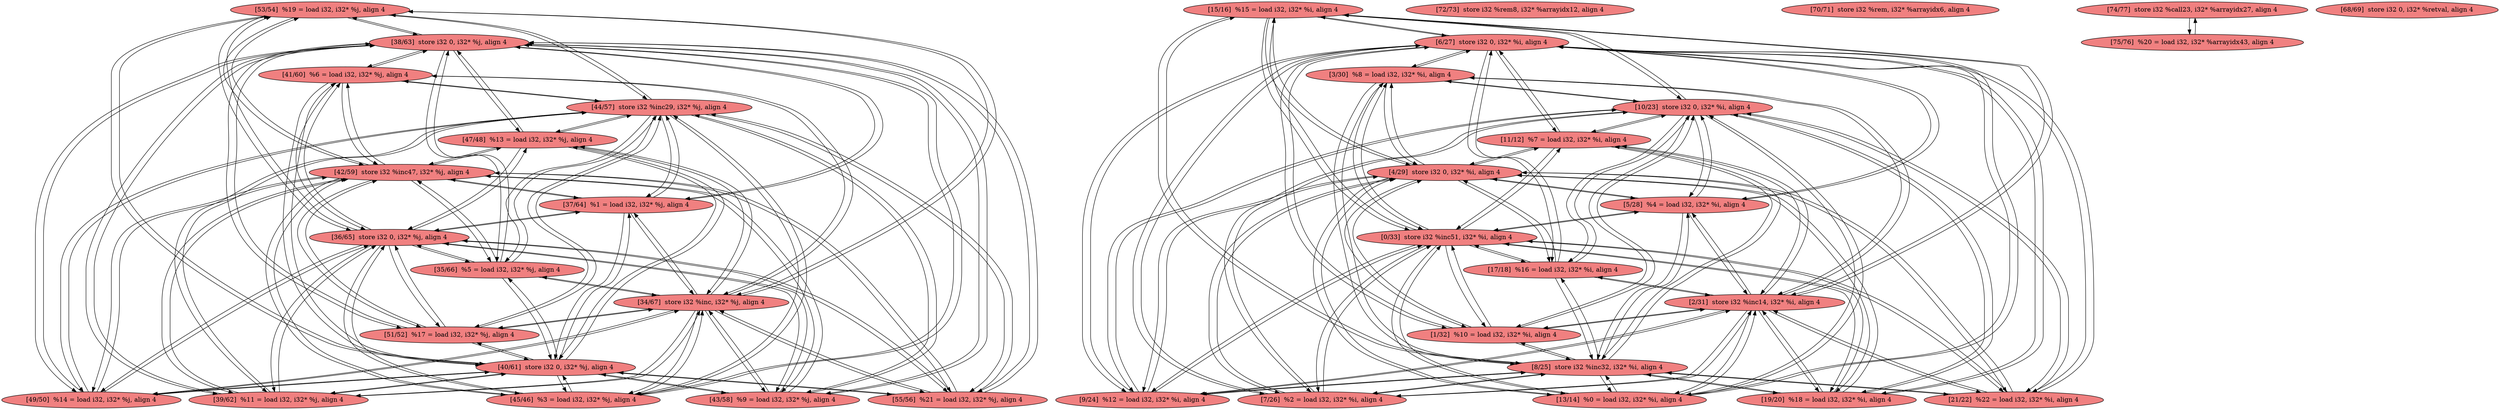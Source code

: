 
digraph G {


node165 [fillcolor=lightcoral,label="[53/54]  %19 = load i32, i32* %j, align 4",shape=ellipse,style=filled ]
node164 [fillcolor=lightcoral,label="[15/16]  %15 = load i32, i32* %i, align 4",shape=ellipse,style=filled ]
node137 [fillcolor=lightcoral,label="[38/63]  store i32 0, i32* %j, align 4",shape=ellipse,style=filled ]
node138 [fillcolor=lightcoral,label="[72/73]  store i32 %rem8, i32* %arrayidx12, align 4",shape=ellipse,style=filled ]
node136 [fillcolor=lightcoral,label="[70/71]  store i32 %rem, i32* %arrayidx6, align 4",shape=ellipse,style=filled ]
node140 [fillcolor=lightcoral,label="[6/27]  store i32 0, i32* %i, align 4",shape=ellipse,style=filled ]
node139 [fillcolor=lightcoral,label="[13/14]  %0 = load i32, i32* %i, align 4",shape=ellipse,style=filled ]
node141 [fillcolor=lightcoral,label="[45/46]  %3 = load i32, i32* %j, align 4",shape=ellipse,style=filled ]
node156 [fillcolor=lightcoral,label="[49/50]  %14 = load i32, i32* %j, align 4",shape=ellipse,style=filled ]
node151 [fillcolor=lightcoral,label="[9/24]  %12 = load i32, i32* %i, align 4",shape=ellipse,style=filled ]
node159 [fillcolor=lightcoral,label="[40/61]  store i32 0, i32* %j, align 4",shape=ellipse,style=filled ]
node163 [fillcolor=lightcoral,label="[19/20]  %18 = load i32, i32* %i, align 4",shape=ellipse,style=filled ]
node135 [fillcolor=lightcoral,label="[8/25]  store i32 %inc32, i32* %i, align 4",shape=ellipse,style=filled ]
node128 [fillcolor=lightcoral,label="[21/22]  %22 = load i32, i32* %i, align 4",shape=ellipse,style=filled ]
node134 [fillcolor=lightcoral,label="[2/31]  store i32 %inc14, i32* %i, align 4",shape=ellipse,style=filled ]
node150 [fillcolor=lightcoral,label="[43/58]  %9 = load i32, i32* %j, align 4",shape=ellipse,style=filled ]
node154 [fillcolor=lightcoral,label="[7/26]  %2 = load i32, i32* %i, align 4",shape=ellipse,style=filled ]
node152 [fillcolor=lightcoral,label="[55/56]  %21 = load i32, i32* %j, align 4",shape=ellipse,style=filled ]
node127 [fillcolor=lightcoral,label="[0/33]  store i32 %inc51, i32* %i, align 4",shape=ellipse,style=filled ]
node131 [fillcolor=lightcoral,label="[34/67]  store i32 %inc, i32* %j, align 4",shape=ellipse,style=filled ]
node149 [fillcolor=lightcoral,label="[1/32]  %10 = load i32, i32* %i, align 4",shape=ellipse,style=filled ]
node160 [fillcolor=lightcoral,label="[39/62]  %11 = load i32, i32* %j, align 4",shape=ellipse,style=filled ]
node132 [fillcolor=lightcoral,label="[4/29]  store i32 0, i32* %i, align 4",shape=ellipse,style=filled ]
node130 [fillcolor=lightcoral,label="[17/18]  %16 = load i32, i32* %i, align 4",shape=ellipse,style=filled ]
node129 [fillcolor=lightcoral,label="[10/23]  store i32 0, i32* %i, align 4",shape=ellipse,style=filled ]
node161 [fillcolor=lightcoral,label="[51/52]  %17 = load i32, i32* %j, align 4",shape=ellipse,style=filled ]
node143 [fillcolor=lightcoral,label="[36/65]  store i32 0, i32* %j, align 4",shape=ellipse,style=filled ]
node148 [fillcolor=lightcoral,label="[5/28]  %4 = load i32, i32* %i, align 4",shape=ellipse,style=filled ]
node144 [fillcolor=lightcoral,label="[42/59]  store i32 %inc47, i32* %j, align 4",shape=ellipse,style=filled ]
node145 [fillcolor=lightcoral,label="[35/66]  %5 = load i32, i32* %j, align 4",shape=ellipse,style=filled ]
node147 [fillcolor=lightcoral,label="[11/12]  %7 = load i32, i32* %i, align 4",shape=ellipse,style=filled ]
node155 [fillcolor=lightcoral,label="[74/77]  store i32 %call23, i32* %arrayidx27, align 4",shape=ellipse,style=filled ]
node146 [fillcolor=lightcoral,label="[37/64]  %1 = load i32, i32* %j, align 4",shape=ellipse,style=filled ]
node153 [fillcolor=lightcoral,label="[47/48]  %13 = load i32, i32* %j, align 4",shape=ellipse,style=filled ]
node157 [fillcolor=lightcoral,label="[3/30]  %8 = load i32, i32* %i, align 4",shape=ellipse,style=filled ]
node133 [fillcolor=lightcoral,label="[68/69]  store i32 0, i32* %retval, align 4",shape=ellipse,style=filled ]
node158 [fillcolor=lightcoral,label="[44/57]  store i32 %inc29, i32* %j, align 4",shape=ellipse,style=filled ]
node142 [fillcolor=lightcoral,label="[41/60]  %6 = load i32, i32* %j, align 4",shape=ellipse,style=filled ]
node162 [fillcolor=lightcoral,label="[75/76]  %20 = load i32, i32* %arrayidx43, align 4",shape=ellipse,style=filled ]

node156->node144 [ ]
node144->node156 [ ]
node162->node155 [ ]
node158->node153 [ ]
node151->node129 [ ]
node129->node151 [ ]
node131->node146 [ ]
node151->node135 [ ]
node135->node151 [ ]
node160->node159 [ ]
node159->node160 [ ]
node149->node135 [ ]
node150->node144 [ ]
node129->node149 [ ]
node144->node150 [ ]
node159->node150 [ ]
node158->node150 [ ]
node137->node161 [ ]
node145->node143 [ ]
node156->node137 [ ]
node137->node156 [ ]
node137->node160 [ ]
node157->node127 [ ]
node127->node157 [ ]
node157->node135 [ ]
node128->node132 [ ]
node132->node163 [ ]
node163->node132 [ ]
node132->node130 [ ]
node130->node132 [ ]
node130->node135 [ ]
node151->node132 [ ]
node132->node151 [ ]
node134->node128 [ ]
node163->node134 [ ]
node151->node134 [ ]
node134->node151 [ ]
node153->node137 [ ]
node137->node153 [ ]
node150->node143 [ ]
node143->node150 [ ]
node129->node147 [ ]
node127->node151 [ ]
node134->node154 [ ]
node154->node134 [ ]
node159->node152 [ ]
node152->node159 [ ]
node143->node145 [ ]
node157->node132 [ ]
node157->node134 [ ]
node134->node157 [ ]
node141->node144 [ ]
node143->node146 [ ]
node144->node141 [ ]
node147->node127 [ ]
node149->node140 [ ]
node146->node143 [ ]
node150->node137 [ ]
node137->node150 [ ]
node127->node147 [ ]
node135->node130 [ ]
node143->node161 [ ]
node164->node132 [ ]
node161->node143 [ ]
node154->node135 [ ]
node130->node134 [ ]
node154->node127 [ ]
node127->node154 [ ]
node158->node146 [ ]
node139->node127 [ ]
node131->node145 [ ]
node135->node128 [ ]
node148->node127 [ ]
node141->node159 [ ]
node142->node158 [ ]
node140->node128 [ ]
node147->node135 [ ]
node163->node127 [ ]
node145->node159 [ ]
node127->node163 [ ]
node149->node132 [ ]
node140->node130 [ ]
node158->node142 [ ]
node160->node137 [ ]
node145->node158 [ ]
node141->node143 [ ]
node128->node140 [ ]
node152->node143 [ ]
node160->node131 [ ]
node137->node142 [ ]
node154->node140 [ ]
node164->node134 [ ]
node148->node132 [ ]
node129->node139 [ ]
node129->node128 [ ]
node127->node149 [ ]
node144->node161 [ ]
node147->node129 [ ]
node158->node156 [ ]
node163->node135 [ ]
node129->node130 [ ]
node148->node140 [ ]
node164->node135 [ ]
node147->node132 [ ]
node137->node165 [ ]
node149->node129 [ ]
node148->node129 [ ]
node132->node164 [ ]
node128->node129 [ ]
node152->node158 [ ]
node132->node147 [ ]
node158->node145 [ ]
node137->node146 [ ]
node159->node165 [ ]
node158->node141 [ ]
node159->node161 [ ]
node137->node145 [ ]
node131->node150 [ ]
node131->node160 [ ]
node127->node128 [ ]
node127->node164 [ ]
node150->node131 [ ]
node156->node158 [ ]
node131->node142 [ ]
node164->node127 [ ]
node142->node144 [ ]
node128->node127 [ ]
node127->node130 [ ]
node137->node152 [ ]
node159->node146 [ ]
node140->node148 [ ]
node145->node144 [ ]
node165->node158 [ ]
node129->node163 [ ]
node153->node159 [ ]
node163->node129 [ ]
node152->node144 [ ]
node153->node158 [ ]
node130->node129 [ ]
node155->node162 [ ]
node132->node149 [ ]
node141->node131 [ ]
node132->node154 [ ]
node153->node144 [ ]
node139->node135 [ ]
node127->node148 [ ]
node153->node131 [ ]
node164->node129 [ ]
node141->node137 [ ]
node165->node144 [ ]
node156->node131 [ ]
node129->node164 [ ]
node157->node129 [ ]
node159->node141 [ ]
node146->node158 [ ]
node128->node135 [ ]
node143->node142 [ ]
node161->node131 [ ]
node158->node152 [ ]
node141->node158 [ ]
node143->node152 [ ]
node134->node164 [ ]
node144->node145 [ ]
node135->node164 [ ]
node128->node134 [ ]
node131->node141 [ ]
node130->node140 [ ]
node165->node137 [ ]
node161->node144 [ ]
node134->node149 [ ]
node158->node165 [ ]
node134->node147 [ ]
node161->node159 [ ]
node135->node148 [ ]
node148->node134 [ ]
node131->node156 [ ]
node147->node134 [ ]
node152->node137 [ ]
node129->node154 [ ]
node146->node131 [ ]
node146->node159 [ ]
node154->node129 [ ]
node135->node154 [ ]
node159->node156 [ ]
node161->node137 [ ]
node140->node147 [ ]
node132->node128 [ ]
node165->node143 [ ]
node159->node153 [ ]
node134->node163 [ ]
node144->node146 [ ]
node130->node127 [ ]
node144->node165 [ ]
node142->node159 [ ]
node143->node165 [ ]
node134->node148 [ ]
node154->node132 [ ]
node132->node148 [ ]
node139->node129 [ ]
node146->node137 [ ]
node142->node137 [ ]
node135->node139 [ ]
node135->node147 [ ]
node165->node131 [ ]
node129->node148 [ ]
node131->node165 [ ]
node134->node130 [ ]
node142->node143 [ ]
node144->node152 [ ]
node137->node141 [ ]
node140->node157 [ ]
node165->node159 [ ]
node150->node158 [ ]
node143->node153 [ ]
node153->node143 [ ]
node145->node131 [ ]
node159->node145 [ ]
node160->node158 [ ]
node131->node153 [ ]
node158->node160 [ ]
node139->node134 [ ]
node139->node140 [ ]
node134->node139 [ ]
node149->node134 [ ]
node140->node163 [ ]
node142->node131 [ ]
node164->node140 [ ]
node140->node164 [ ]
node144->node142 [ ]
node135->node163 [ ]
node152->node131 [ ]
node143->node141 [ ]
node131->node161 [ ]
node148->node135 [ ]
node135->node149 [ ]
node132->node157 [ ]
node159->node142 [ ]
node150->node159 [ ]
node140->node139 [ ]
node129->node157 [ ]
node161->node158 [ ]
node140->node149 [ ]
node131->node152 [ ]
node158->node161 [ ]
node157->node140 [ ]
node139->node132 [ ]
node146->node144 [ ]
node132->node139 [ ]
node144->node160 [ ]
node145->node137 [ ]
node160->node144 [ ]
node140->node154 [ ]
node151->node127 [ ]
node147->node140 [ ]
node151->node140 [ ]
node127->node139 [ ]
node135->node157 [ ]
node160->node143 [ ]
node163->node140 [ ]
node144->node153 [ ]
node143->node156 [ ]
node149->node127 [ ]
node143->node160 [ ]
node156->node143 [ ]
node156->node159 [ ]
node140->node151 [ ]


}
